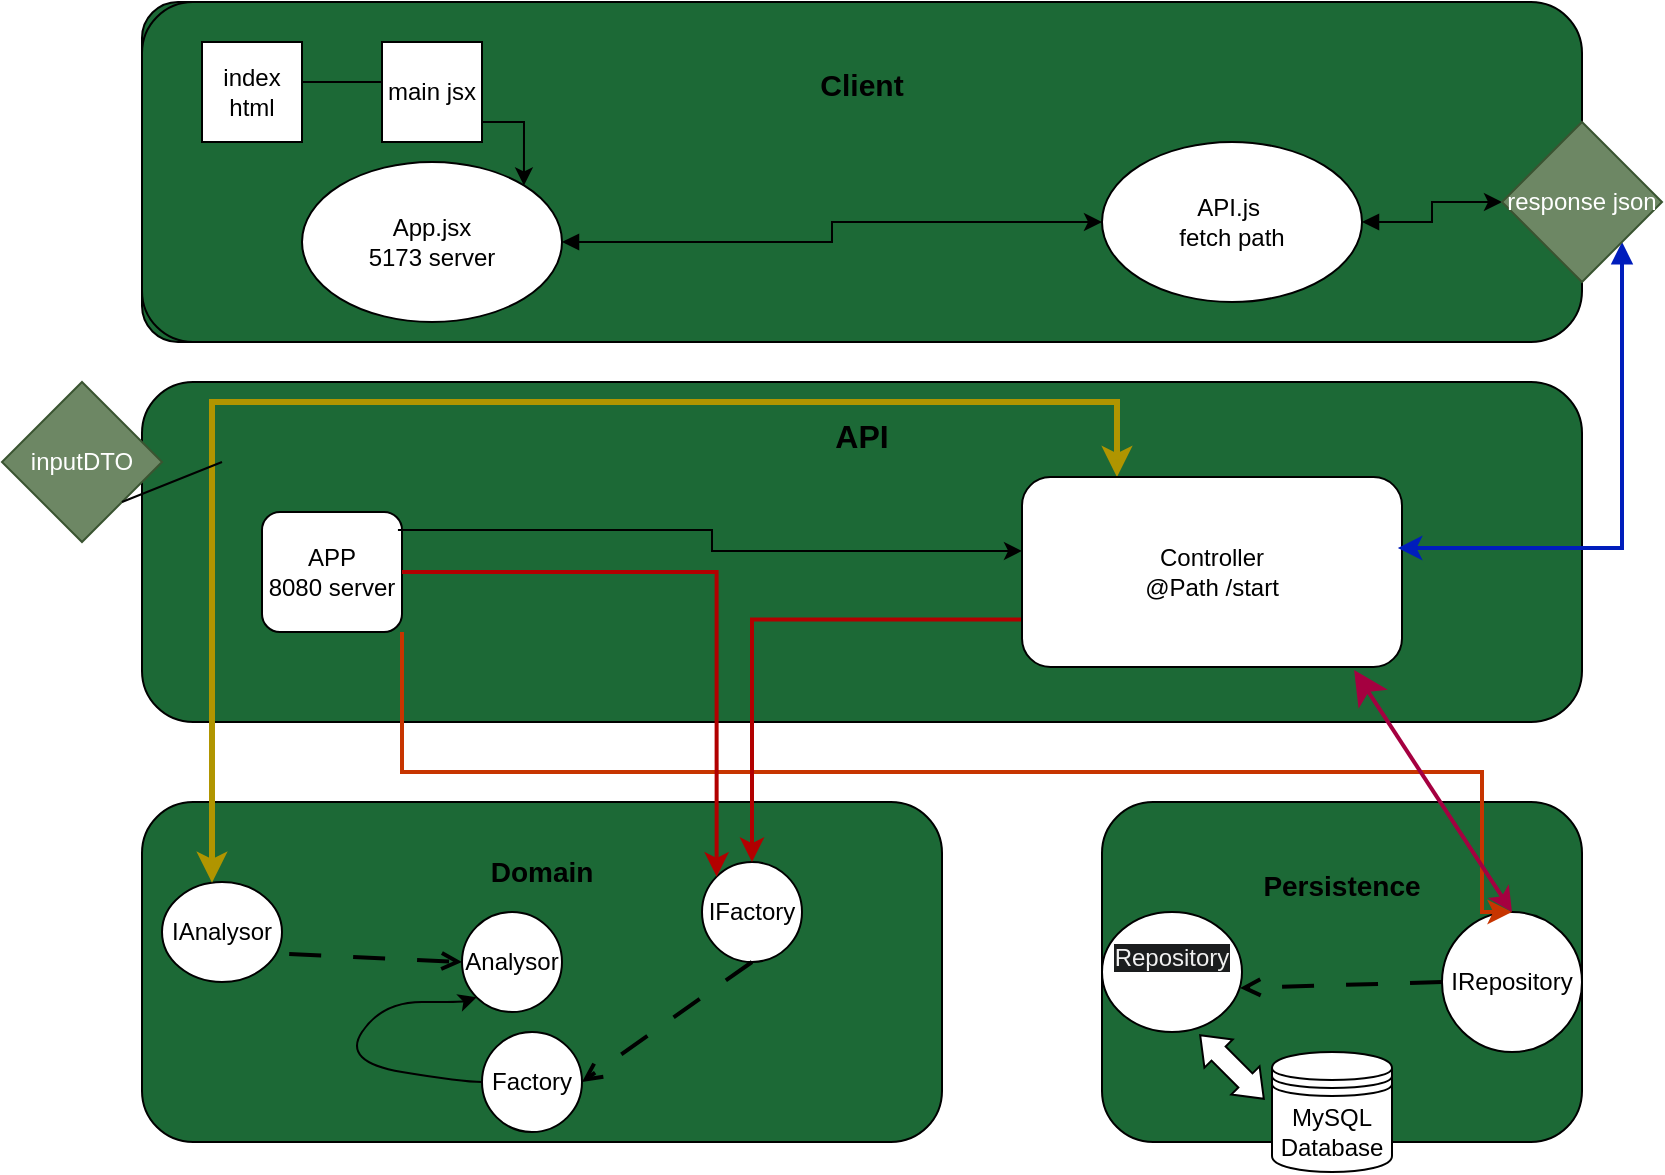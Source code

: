 <mxfile version="23.1.5" type="device">
  <diagram id="R2lEEEUBdFMjLlhIrx00" name="Page-1">
    <mxGraphModel dx="1098" dy="798" grid="1" gridSize="10" guides="1" tooltips="1" connect="1" arrows="1" fold="1" page="1" pageScale="1" pageWidth="850" pageHeight="1100" math="0" shadow="0" extFonts="Permanent Marker^https://fonts.googleapis.com/css?family=Permanent+Marker">
      <root>
        <mxCell id="0" />
        <mxCell id="1" parent="0" />
        <mxCell id="VbbkFvDpL6olopIZG3GA-1" value="" style="rounded=1;whiteSpace=wrap;html=1;fillColor=#1C6936;" parent="1" vertex="1">
          <mxGeometry x="80" y="320" width="120" height="170" as="geometry" />
        </mxCell>
        <mxCell id="VbbkFvDpL6olopIZG3GA-4" value="&lt;b&gt;&lt;font style=&quot;font-size: 16px;&quot;&gt;API&lt;/font&gt;&lt;/b&gt;&lt;br&gt;&lt;br&gt;&lt;br&gt;&lt;br&gt;&lt;br&gt;&lt;br&gt;&lt;br&gt;&lt;br&gt;&lt;br&gt;" style="rounded=1;whiteSpace=wrap;html=1;fillColor=#1C6936;align=center;" parent="1" vertex="1">
          <mxGeometry x="80" y="510" width="720" height="170" as="geometry" />
        </mxCell>
        <mxCell id="VbbkFvDpL6olopIZG3GA-2" value="&lt;b&gt;&lt;font style=&quot;font-size: 15px;&quot;&gt;Client&lt;/font&gt;&lt;/b&gt;&lt;br&gt;&lt;br&gt;&lt;br&gt;&lt;br&gt;&lt;br&gt;&lt;br&gt;&lt;br&gt;" style="rounded=1;whiteSpace=wrap;html=1;fillColor=#1C6936;align=center;" parent="1" vertex="1">
          <mxGeometry x="80" y="320" width="720" height="170" as="geometry" />
        </mxCell>
        <mxCell id="VbbkFvDpL6olopIZG3GA-3" value="&lt;b&gt;&lt;font style=&quot;font-size: 14px;&quot;&gt;Persistence&lt;/font&gt;&lt;/b&gt;&lt;br&gt;&lt;br&gt;&lt;br&gt;&lt;br&gt;&lt;br&gt;&lt;br&gt;&lt;br&gt;" style="rounded=1;whiteSpace=wrap;html=1;fillColor=#1C6936;align=center;" parent="1" vertex="1">
          <mxGeometry x="560" y="720" width="240" height="170" as="geometry" />
        </mxCell>
        <mxCell id="VbbkFvDpL6olopIZG3GA-5" value="&lt;b&gt;&lt;font style=&quot;font-size: 14px;&quot;&gt;Domain&lt;br&gt;&lt;br&gt;&lt;br&gt;&lt;br&gt;&lt;br&gt;&lt;br&gt;&lt;br&gt;&lt;/font&gt;&lt;/b&gt;" style="rounded=1;whiteSpace=wrap;html=1;fillColor=#1C6936;align=center;labelPosition=center;verticalLabelPosition=middle;verticalAlign=middle;" parent="1" vertex="1">
          <mxGeometry x="80" y="720" width="400" height="170" as="geometry" />
        </mxCell>
        <mxCell id="VbbkFvDpL6olopIZG3GA-6" value="&#xa;&lt;span style=&quot;color: rgb(240, 240, 240); font-family: Helvetica; font-size: 12px; font-style: normal; font-variant-ligatures: normal; font-variant-caps: normal; font-weight: 400; letter-spacing: normal; orphans: 2; text-align: center; text-indent: 0px; text-transform: none; widows: 2; word-spacing: 0px; -webkit-text-stroke-width: 0px; background-color: rgb(27, 29, 30); text-decoration-thickness: initial; text-decoration-style: initial; text-decoration-color: initial; float: none; display: inline !important;&quot;&gt;Repository&lt;/span&gt;&#xa;&#xa;" style="ellipse;whiteSpace=wrap;html=1;" parent="1" vertex="1">
          <mxGeometry x="560" y="775" width="70" height="60" as="geometry" />
        </mxCell>
        <mxCell id="VbbkFvDpL6olopIZG3GA-8" value="IRepository" style="ellipse;whiteSpace=wrap;html=1;" parent="1" vertex="1">
          <mxGeometry x="730" y="775" width="70" height="70" as="geometry" />
        </mxCell>
        <mxCell id="VbbkFvDpL6olopIZG3GA-9" value="Factory" style="ellipse;whiteSpace=wrap;html=1;" parent="1" vertex="1">
          <mxGeometry x="250" y="835" width="50" height="50" as="geometry" />
        </mxCell>
        <mxCell id="VbbkFvDpL6olopIZG3GA-10" value="IFactory" style="ellipse;whiteSpace=wrap;html=1;" parent="1" vertex="1">
          <mxGeometry x="360" y="750" width="50" height="50" as="geometry" />
        </mxCell>
        <mxCell id="VbbkFvDpL6olopIZG3GA-11" value="Analysor" style="ellipse;whiteSpace=wrap;html=1;" parent="1" vertex="1">
          <mxGeometry x="240" y="775" width="50" height="50" as="geometry" />
        </mxCell>
        <mxCell id="VbbkFvDpL6olopIZG3GA-12" value="IAnalysor" style="ellipse;whiteSpace=wrap;html=1;" parent="1" vertex="1">
          <mxGeometry x="90" y="760" width="60" height="50" as="geometry" />
        </mxCell>
        <mxCell id="VbbkFvDpL6olopIZG3GA-20" style="edgeStyle=orthogonalEdgeStyle;rounded=0;orthogonalLoop=1;jettySize=auto;html=1;exitX=1;exitY=1;exitDx=0;exitDy=0;entryX=0.5;entryY=0;entryDx=0;entryDy=0;fillColor=#fa6800;strokeColor=#C73500;strokeWidth=2;" parent="1" source="VbbkFvDpL6olopIZG3GA-13" target="VbbkFvDpL6olopIZG3GA-8" edge="1">
          <mxGeometry relative="1" as="geometry">
            <Array as="points">
              <mxPoint x="210" y="705" />
              <mxPoint x="750" y="705" />
              <mxPoint x="750" y="775" />
            </Array>
          </mxGeometry>
        </mxCell>
        <mxCell id="VbbkFvDpL6olopIZG3GA-13" value="APP&lt;br&gt;8080 server" style="rounded=1;whiteSpace=wrap;html=1;" parent="1" vertex="1">
          <mxGeometry x="140" y="575" width="70" height="60" as="geometry" />
        </mxCell>
        <mxCell id="VbbkFvDpL6olopIZG3GA-32" style="edgeStyle=orthogonalEdgeStyle;rounded=0;orthogonalLoop=1;jettySize=auto;html=1;exitX=0;exitY=0.75;exitDx=0;exitDy=0;fillColor=#e51400;strokeColor=#B20000;strokeWidth=2;" parent="1" source="VbbkFvDpL6olopIZG3GA-14" target="VbbkFvDpL6olopIZG3GA-10" edge="1">
          <mxGeometry relative="1" as="geometry" />
        </mxCell>
        <mxCell id="VbbkFvDpL6olopIZG3GA-33" style="edgeStyle=orthogonalEdgeStyle;rounded=0;orthogonalLoop=1;jettySize=auto;html=1;exitX=0.25;exitY=0;exitDx=0;exitDy=0;fillColor=#e3c800;strokeColor=#B09500;strokeWidth=3;startArrow=classic;startFill=1;" parent="1" source="VbbkFvDpL6olopIZG3GA-14" target="VbbkFvDpL6olopIZG3GA-12" edge="1">
          <mxGeometry relative="1" as="geometry">
            <Array as="points">
              <mxPoint x="568" y="520" />
              <mxPoint x="115" y="520" />
            </Array>
            <mxPoint x="70" y="700" as="targetPoint" />
          </mxGeometry>
        </mxCell>
        <mxCell id="VbbkFvDpL6olopIZG3GA-14" value="Controller&lt;br&gt;@Path /start" style="rounded=1;whiteSpace=wrap;html=1;" parent="1" vertex="1">
          <mxGeometry x="520" y="557.5" width="190" height="95" as="geometry" />
        </mxCell>
        <mxCell id="VbbkFvDpL6olopIZG3GA-43" value="" style="edgeStyle=orthogonalEdgeStyle;rounded=0;orthogonalLoop=1;jettySize=auto;html=1;startArrow=block;startFill=1;" parent="1" source="VbbkFvDpL6olopIZG3GA-16" target="VbbkFvDpL6olopIZG3GA-42" edge="1">
          <mxGeometry relative="1" as="geometry" />
        </mxCell>
        <mxCell id="VbbkFvDpL6olopIZG3GA-16" value="API.js&amp;nbsp;&lt;br&gt;fetch path" style="ellipse;whiteSpace=wrap;html=1;" parent="1" vertex="1">
          <mxGeometry x="560" y="390" width="130" height="80" as="geometry" />
        </mxCell>
        <mxCell id="f_-TjXlxS0l8XQqC7sAR-1" style="edgeStyle=orthogonalEdgeStyle;rounded=0;orthogonalLoop=1;jettySize=auto;html=1;startArrow=block;startFill=1;" parent="1" source="VbbkFvDpL6olopIZG3GA-17" target="VbbkFvDpL6olopIZG3GA-16" edge="1">
          <mxGeometry relative="1" as="geometry" />
        </mxCell>
        <mxCell id="VbbkFvDpL6olopIZG3GA-17" value="App.jsx&lt;br&gt;5173 server" style="ellipse;whiteSpace=wrap;html=1;" parent="1" vertex="1">
          <mxGeometry x="160" y="400" width="130" height="80" as="geometry" />
        </mxCell>
        <mxCell id="VbbkFvDpL6olopIZG3GA-19" style="edgeStyle=orthogonalEdgeStyle;rounded=0;orthogonalLoop=1;jettySize=auto;html=1;entryX=0;entryY=0;entryDx=0;entryDy=0;fillColor=#e51400;strokeColor=#B20000;strokeWidth=2;" parent="1" source="VbbkFvDpL6olopIZG3GA-13" target="VbbkFvDpL6olopIZG3GA-10" edge="1">
          <mxGeometry relative="1" as="geometry" />
        </mxCell>
        <mxCell id="VbbkFvDpL6olopIZG3GA-21" style="edgeStyle=orthogonalEdgeStyle;rounded=0;orthogonalLoop=1;jettySize=auto;html=1;exitX=0.971;exitY=0.15;exitDx=0;exitDy=0;entryX=0;entryY=0.389;entryDx=0;entryDy=0;entryPerimeter=0;exitPerimeter=0;" parent="1" source="VbbkFvDpL6olopIZG3GA-13" target="VbbkFvDpL6olopIZG3GA-14" edge="1">
          <mxGeometry relative="1" as="geometry" />
        </mxCell>
        <mxCell id="VbbkFvDpL6olopIZG3GA-22" style="rounded=0;orthogonalLoop=1;jettySize=auto;html=1;exitX=0.874;exitY=1.016;exitDx=0;exitDy=0;entryX=0.5;entryY=0;entryDx=0;entryDy=0;fontColor=#8A0000;labelBackgroundColor=none;fillColor=#d80073;strokeColor=#A50040;startSize=11;strokeWidth=2;exitPerimeter=0;startArrow=classic;startFill=1;" parent="1" source="VbbkFvDpL6olopIZG3GA-14" target="VbbkFvDpL6olopIZG3GA-8" edge="1">
          <mxGeometry relative="1" as="geometry" />
        </mxCell>
        <mxCell id="VbbkFvDpL6olopIZG3GA-25" value="MySQL Database" style="shape=datastore;whiteSpace=wrap;html=1;" parent="1" vertex="1">
          <mxGeometry x="645" y="845" width="60" height="60" as="geometry" />
        </mxCell>
        <mxCell id="VbbkFvDpL6olopIZG3GA-26" value="" style="shape=doubleArrow;direction=south;whiteSpace=wrap;html=1;arrowWidth=0.5;arrowSize=0.289;rotation=-45;" parent="1" vertex="1">
          <mxGeometry x="615" y="830" width="20" height="45" as="geometry" />
        </mxCell>
        <mxCell id="VbbkFvDpL6olopIZG3GA-28" value="" style="endArrow=open;html=1;rounded=0;dashed=1;dashPattern=8 8;endFill=0;strokeWidth=2;exitX=1.06;exitY=0.72;exitDx=0;exitDy=0;exitPerimeter=0;" parent="1" source="VbbkFvDpL6olopIZG3GA-12" edge="1">
          <mxGeometry width="50" height="50" relative="1" as="geometry">
            <mxPoint x="230" y="860" as="sourcePoint" />
            <mxPoint x="240" y="800" as="targetPoint" />
          </mxGeometry>
        </mxCell>
        <mxCell id="VbbkFvDpL6olopIZG3GA-29" value="" style="endArrow=open;html=1;rounded=0;dashed=1;dashPattern=8 8;endFill=0;entryX=1;entryY=0.5;entryDx=0;entryDy=0;strokeWidth=2;exitX=0.5;exitY=1;exitDx=0;exitDy=0;" parent="1" source="VbbkFvDpL6olopIZG3GA-10" target="VbbkFvDpL6olopIZG3GA-9" edge="1">
          <mxGeometry width="50" height="50" relative="1" as="geometry">
            <mxPoint x="140" y="865" as="sourcePoint" />
            <mxPoint x="140" y="790" as="targetPoint" />
          </mxGeometry>
        </mxCell>
        <mxCell id="VbbkFvDpL6olopIZG3GA-30" value="" style="curved=1;endArrow=classic;html=1;rounded=0;exitX=0;exitY=0.5;exitDx=0;exitDy=0;entryX=0;entryY=1;entryDx=0;entryDy=0;" parent="1" source="VbbkFvDpL6olopIZG3GA-9" target="VbbkFvDpL6olopIZG3GA-11" edge="1">
          <mxGeometry width="50" height="50" relative="1" as="geometry">
            <mxPoint x="200" y="870" as="sourcePoint" />
            <mxPoint x="190" y="820" as="targetPoint" />
            <Array as="points">
              <mxPoint x="240" y="860" />
              <mxPoint x="180" y="850" />
              <mxPoint x="200" y="820" />
              <mxPoint x="240" y="820" />
            </Array>
          </mxGeometry>
        </mxCell>
        <mxCell id="VbbkFvDpL6olopIZG3GA-31" value="" style="endArrow=open;html=1;rounded=0;dashed=1;dashPattern=8 8;endFill=0;entryX=0.986;entryY=0.633;entryDx=0;entryDy=0;strokeWidth=2;entryPerimeter=0;exitX=0;exitY=0.5;exitDx=0;exitDy=0;" parent="1" source="VbbkFvDpL6olopIZG3GA-8" target="VbbkFvDpL6olopIZG3GA-6" edge="1">
          <mxGeometry width="50" height="50" relative="1" as="geometry">
            <mxPoint x="610" y="795" as="sourcePoint" />
            <mxPoint x="720" y="790" as="targetPoint" />
          </mxGeometry>
        </mxCell>
        <mxCell id="VbbkFvDpL6olopIZG3GA-34" value="inputDTO" style="rhombus;whiteSpace=wrap;html=1;fillColor=#6d8764;fontColor=#ffffff;strokeColor=#3A5431;" parent="1" vertex="1">
          <mxGeometry x="10" y="510" width="80" height="80" as="geometry" />
        </mxCell>
        <mxCell id="VbbkFvDpL6olopIZG3GA-35" value="" style="endArrow=none;html=1;rounded=0;entryX=1;entryY=1;entryDx=0;entryDy=0;" parent="1" target="VbbkFvDpL6olopIZG3GA-34" edge="1">
          <mxGeometry width="50" height="50" relative="1" as="geometry">
            <mxPoint x="120" y="550" as="sourcePoint" />
            <mxPoint x="330" y="660" as="targetPoint" />
          </mxGeometry>
        </mxCell>
        <mxCell id="VbbkFvDpL6olopIZG3GA-39" value="" style="edgeStyle=orthogonalEdgeStyle;rounded=0;orthogonalLoop=1;jettySize=auto;html=1;entryX=1;entryY=0;entryDx=0;entryDy=0;" parent="1" source="VbbkFvDpL6olopIZG3GA-36" target="VbbkFvDpL6olopIZG3GA-17" edge="1">
          <mxGeometry relative="1" as="geometry">
            <mxPoint x="270" y="365" as="targetPoint" />
            <Array as="points">
              <mxPoint x="200" y="360" />
              <mxPoint x="200" y="380" />
              <mxPoint x="271" y="380" />
            </Array>
          </mxGeometry>
        </mxCell>
        <mxCell id="VbbkFvDpL6olopIZG3GA-36" value="index html" style="rounded=0;whiteSpace=wrap;html=1;" parent="1" vertex="1">
          <mxGeometry x="110" y="340" width="50" height="50" as="geometry" />
        </mxCell>
        <mxCell id="VbbkFvDpL6olopIZG3GA-37" value="main jsx" style="rounded=0;whiteSpace=wrap;html=1;" parent="1" vertex="1">
          <mxGeometry x="200" y="340" width="50" height="50" as="geometry" />
        </mxCell>
        <mxCell id="VbbkFvDpL6olopIZG3GA-44" style="edgeStyle=orthogonalEdgeStyle;rounded=0;orthogonalLoop=1;jettySize=auto;html=1;entryX=0.989;entryY=0.374;entryDx=0;entryDy=0;entryPerimeter=0;fillColor=#0050ef;strokeColor=#001DBC;strokeWidth=2;startArrow=block;startFill=1;" parent="1" source="VbbkFvDpL6olopIZG3GA-42" target="VbbkFvDpL6olopIZG3GA-14" edge="1">
          <mxGeometry relative="1" as="geometry">
            <Array as="points">
              <mxPoint x="820" y="593" />
            </Array>
          </mxGeometry>
        </mxCell>
        <mxCell id="VbbkFvDpL6olopIZG3GA-42" value="response json" style="rhombus;whiteSpace=wrap;html=1;fillColor=#6d8764;fontColor=#ffffff;strokeColor=#3A5431;" parent="1" vertex="1">
          <mxGeometry x="760" y="380" width="80" height="80" as="geometry" />
        </mxCell>
      </root>
    </mxGraphModel>
  </diagram>
</mxfile>
